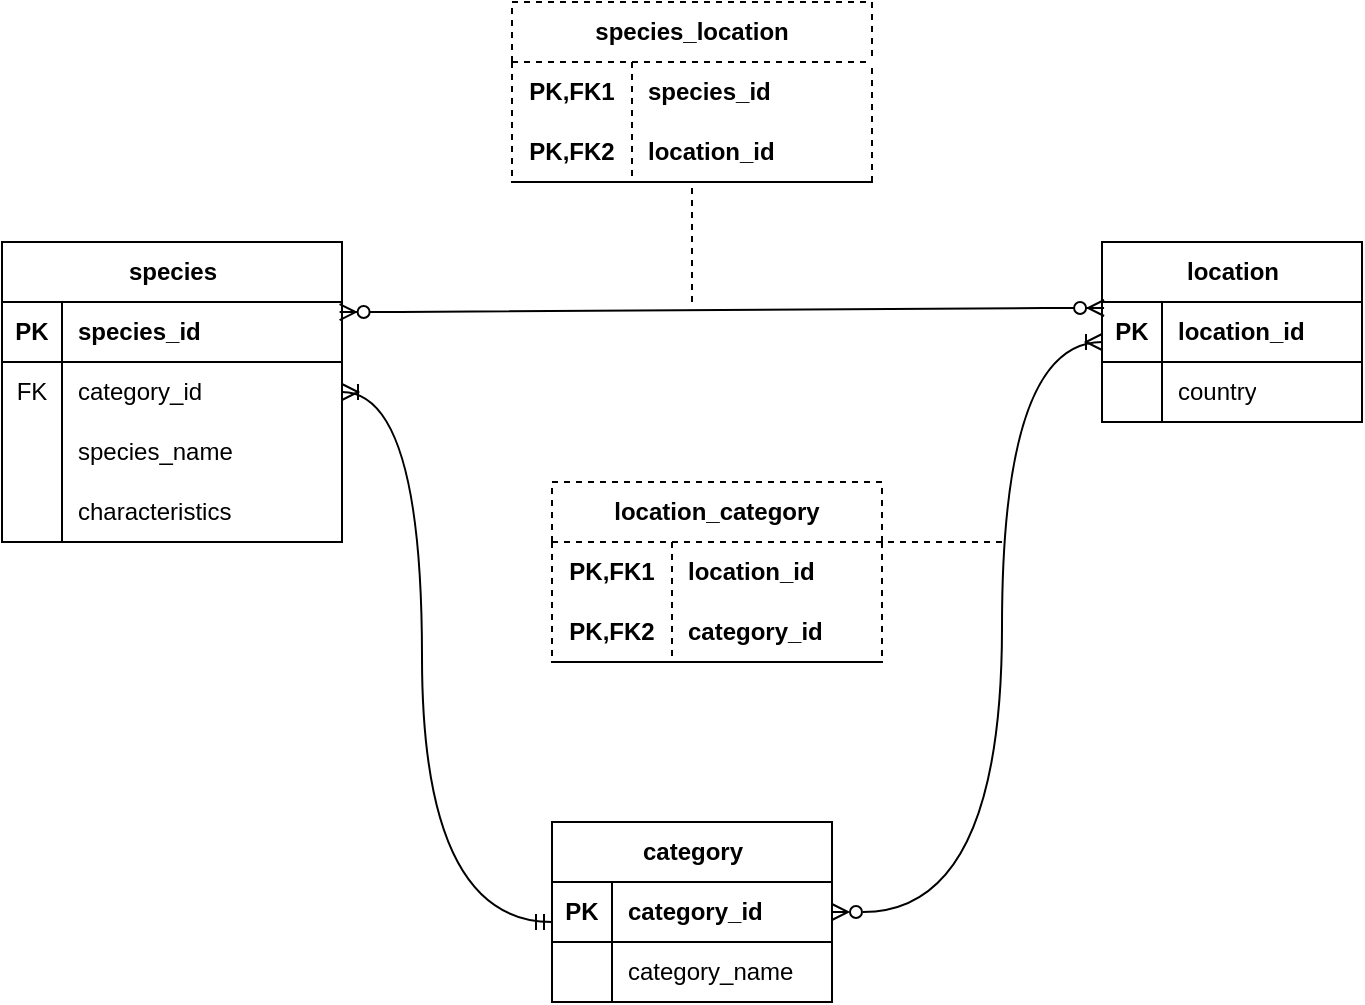 <mxfile version="24.7.17">
  <diagram name="Page-1" id="bdRd1LTllYo9NHRjX9pY">
    <mxGraphModel dx="1118" dy="752" grid="1" gridSize="10" guides="1" tooltips="1" connect="1" arrows="1" fold="1" page="1" pageScale="1" pageWidth="850" pageHeight="1100" math="0" shadow="0">
      <root>
        <mxCell id="0" />
        <mxCell id="1" parent="0" />
        <mxCell id="QIJVgeEGv2yoHdFDQwhU-1" value="species" style="shape=table;startSize=30;container=1;collapsible=1;childLayout=tableLayout;fixedRows=1;rowLines=0;fontStyle=1;align=center;resizeLast=1;html=1;" parent="1" vertex="1">
          <mxGeometry x="80" y="160" width="170" height="150" as="geometry" />
        </mxCell>
        <mxCell id="QIJVgeEGv2yoHdFDQwhU-2" value="" style="shape=tableRow;horizontal=0;startSize=0;swimlaneHead=0;swimlaneBody=0;fillColor=none;collapsible=0;dropTarget=0;points=[[0,0.5],[1,0.5]];portConstraint=eastwest;top=0;left=0;right=0;bottom=1;" parent="QIJVgeEGv2yoHdFDQwhU-1" vertex="1">
          <mxGeometry y="30" width="170" height="30" as="geometry" />
        </mxCell>
        <mxCell id="QIJVgeEGv2yoHdFDQwhU-3" value="PK" style="shape=partialRectangle;connectable=0;fillColor=none;top=0;left=0;bottom=0;right=0;fontStyle=1;overflow=hidden;whiteSpace=wrap;html=1;" parent="QIJVgeEGv2yoHdFDQwhU-2" vertex="1">
          <mxGeometry width="30" height="30" as="geometry">
            <mxRectangle width="30" height="30" as="alternateBounds" />
          </mxGeometry>
        </mxCell>
        <mxCell id="QIJVgeEGv2yoHdFDQwhU-4" value="species_id" style="shape=partialRectangle;connectable=0;fillColor=none;top=0;left=0;bottom=0;right=0;align=left;spacingLeft=6;fontStyle=1;overflow=hidden;whiteSpace=wrap;html=1;" parent="QIJVgeEGv2yoHdFDQwhU-2" vertex="1">
          <mxGeometry x="30" width="140" height="30" as="geometry">
            <mxRectangle width="140" height="30" as="alternateBounds" />
          </mxGeometry>
        </mxCell>
        <mxCell id="QIJVgeEGv2yoHdFDQwhU-5" value="" style="shape=tableRow;horizontal=0;startSize=0;swimlaneHead=0;swimlaneBody=0;fillColor=none;collapsible=0;dropTarget=0;points=[[0,0.5],[1,0.5]];portConstraint=eastwest;top=0;left=0;right=0;bottom=0;" parent="QIJVgeEGv2yoHdFDQwhU-1" vertex="1">
          <mxGeometry y="60" width="170" height="30" as="geometry" />
        </mxCell>
        <mxCell id="QIJVgeEGv2yoHdFDQwhU-6" value="FK" style="shape=partialRectangle;connectable=0;fillColor=none;top=0;left=0;bottom=0;right=0;editable=1;overflow=hidden;whiteSpace=wrap;html=1;" parent="QIJVgeEGv2yoHdFDQwhU-5" vertex="1">
          <mxGeometry width="30" height="30" as="geometry">
            <mxRectangle width="30" height="30" as="alternateBounds" />
          </mxGeometry>
        </mxCell>
        <mxCell id="QIJVgeEGv2yoHdFDQwhU-7" value="category_id" style="shape=partialRectangle;connectable=0;fillColor=none;top=0;left=0;bottom=0;right=0;align=left;spacingLeft=6;overflow=hidden;whiteSpace=wrap;html=1;" parent="QIJVgeEGv2yoHdFDQwhU-5" vertex="1">
          <mxGeometry x="30" width="140" height="30" as="geometry">
            <mxRectangle width="140" height="30" as="alternateBounds" />
          </mxGeometry>
        </mxCell>
        <mxCell id="oo96BiZY9k78NBqTsNU0-15" style="shape=tableRow;horizontal=0;startSize=0;swimlaneHead=0;swimlaneBody=0;fillColor=none;collapsible=0;dropTarget=0;points=[[0,0.5],[1,0.5]];portConstraint=eastwest;top=0;left=0;right=0;bottom=0;" parent="QIJVgeEGv2yoHdFDQwhU-1" vertex="1">
          <mxGeometry y="90" width="170" height="30" as="geometry" />
        </mxCell>
        <mxCell id="oo96BiZY9k78NBqTsNU0-16" style="shape=partialRectangle;connectable=0;fillColor=none;top=0;left=0;bottom=0;right=0;editable=1;overflow=hidden;whiteSpace=wrap;html=1;" parent="oo96BiZY9k78NBqTsNU0-15" vertex="1">
          <mxGeometry width="30" height="30" as="geometry">
            <mxRectangle width="30" height="30" as="alternateBounds" />
          </mxGeometry>
        </mxCell>
        <mxCell id="oo96BiZY9k78NBqTsNU0-17" value="species_name" style="shape=partialRectangle;connectable=0;fillColor=none;top=0;left=0;bottom=0;right=0;align=left;spacingLeft=6;overflow=hidden;whiteSpace=wrap;html=1;" parent="oo96BiZY9k78NBqTsNU0-15" vertex="1">
          <mxGeometry x="30" width="140" height="30" as="geometry">
            <mxRectangle width="140" height="30" as="alternateBounds" />
          </mxGeometry>
        </mxCell>
        <mxCell id="QIJVgeEGv2yoHdFDQwhU-11" value="" style="shape=tableRow;horizontal=0;startSize=0;swimlaneHead=0;swimlaneBody=0;fillColor=none;collapsible=0;dropTarget=0;points=[[0,0.5],[1,0.5]];portConstraint=eastwest;top=0;left=0;right=0;bottom=0;" parent="QIJVgeEGv2yoHdFDQwhU-1" vertex="1">
          <mxGeometry y="120" width="170" height="30" as="geometry" />
        </mxCell>
        <mxCell id="QIJVgeEGv2yoHdFDQwhU-12" value="" style="shape=partialRectangle;connectable=0;fillColor=none;top=0;left=0;bottom=0;right=0;editable=1;overflow=hidden;whiteSpace=wrap;html=1;" parent="QIJVgeEGv2yoHdFDQwhU-11" vertex="1">
          <mxGeometry width="30" height="30" as="geometry">
            <mxRectangle width="30" height="30" as="alternateBounds" />
          </mxGeometry>
        </mxCell>
        <mxCell id="QIJVgeEGv2yoHdFDQwhU-13" value="characteristics" style="shape=partialRectangle;connectable=0;fillColor=none;top=0;left=0;bottom=0;right=0;align=left;spacingLeft=6;overflow=hidden;whiteSpace=wrap;html=1;" parent="QIJVgeEGv2yoHdFDQwhU-11" vertex="1">
          <mxGeometry x="30" width="140" height="30" as="geometry">
            <mxRectangle width="140" height="30" as="alternateBounds" />
          </mxGeometry>
        </mxCell>
        <mxCell id="QIJVgeEGv2yoHdFDQwhU-14" value="location" style="shape=table;startSize=30;container=1;collapsible=1;childLayout=tableLayout;fixedRows=1;rowLines=0;fontStyle=1;align=center;resizeLast=1;html=1;" parent="1" vertex="1">
          <mxGeometry x="630" y="160" width="130" height="90" as="geometry" />
        </mxCell>
        <mxCell id="QIJVgeEGv2yoHdFDQwhU-15" value="" style="shape=tableRow;horizontal=0;startSize=0;swimlaneHead=0;swimlaneBody=0;fillColor=none;collapsible=0;dropTarget=0;points=[[0,0.5],[1,0.5]];portConstraint=eastwest;top=0;left=0;right=0;bottom=1;" parent="QIJVgeEGv2yoHdFDQwhU-14" vertex="1">
          <mxGeometry y="30" width="130" height="30" as="geometry" />
        </mxCell>
        <mxCell id="QIJVgeEGv2yoHdFDQwhU-16" value="PK" style="shape=partialRectangle;connectable=0;fillColor=none;top=0;left=0;bottom=0;right=0;fontStyle=1;overflow=hidden;whiteSpace=wrap;html=1;" parent="QIJVgeEGv2yoHdFDQwhU-15" vertex="1">
          <mxGeometry width="30" height="30" as="geometry">
            <mxRectangle width="30" height="30" as="alternateBounds" />
          </mxGeometry>
        </mxCell>
        <mxCell id="QIJVgeEGv2yoHdFDQwhU-17" value="location_id" style="shape=partialRectangle;connectable=0;fillColor=none;top=0;left=0;bottom=0;right=0;align=left;spacingLeft=6;fontStyle=1;overflow=hidden;whiteSpace=wrap;html=1;" parent="QIJVgeEGv2yoHdFDQwhU-15" vertex="1">
          <mxGeometry x="30" width="100" height="30" as="geometry">
            <mxRectangle width="100" height="30" as="alternateBounds" />
          </mxGeometry>
        </mxCell>
        <mxCell id="QIJVgeEGv2yoHdFDQwhU-18" value="" style="shape=tableRow;horizontal=0;startSize=0;swimlaneHead=0;swimlaneBody=0;fillColor=none;collapsible=0;dropTarget=0;points=[[0,0.5],[1,0.5]];portConstraint=eastwest;top=0;left=0;right=0;bottom=0;" parent="QIJVgeEGv2yoHdFDQwhU-14" vertex="1">
          <mxGeometry y="60" width="130" height="30" as="geometry" />
        </mxCell>
        <mxCell id="QIJVgeEGv2yoHdFDQwhU-19" value="" style="shape=partialRectangle;connectable=0;fillColor=none;top=0;left=0;bottom=0;right=0;editable=1;overflow=hidden;whiteSpace=wrap;html=1;" parent="QIJVgeEGv2yoHdFDQwhU-18" vertex="1">
          <mxGeometry width="30" height="30" as="geometry">
            <mxRectangle width="30" height="30" as="alternateBounds" />
          </mxGeometry>
        </mxCell>
        <mxCell id="QIJVgeEGv2yoHdFDQwhU-20" value="country" style="shape=partialRectangle;connectable=0;fillColor=none;top=0;left=0;bottom=0;right=0;align=left;spacingLeft=6;overflow=hidden;whiteSpace=wrap;html=1;" parent="QIJVgeEGv2yoHdFDQwhU-18" vertex="1">
          <mxGeometry x="30" width="100" height="30" as="geometry">
            <mxRectangle width="100" height="30" as="alternateBounds" />
          </mxGeometry>
        </mxCell>
        <mxCell id="QIJVgeEGv2yoHdFDQwhU-27" value="category" style="shape=table;startSize=30;container=1;collapsible=1;childLayout=tableLayout;fixedRows=1;rowLines=0;fontStyle=1;align=center;resizeLast=1;html=1;" parent="1" vertex="1">
          <mxGeometry x="355" y="450" width="140" height="90" as="geometry" />
        </mxCell>
        <mxCell id="QIJVgeEGv2yoHdFDQwhU-28" value="" style="shape=tableRow;horizontal=0;startSize=0;swimlaneHead=0;swimlaneBody=0;fillColor=none;collapsible=0;dropTarget=0;points=[[0,0.5],[1,0.5]];portConstraint=eastwest;top=0;left=0;right=0;bottom=1;" parent="QIJVgeEGv2yoHdFDQwhU-27" vertex="1">
          <mxGeometry y="30" width="140" height="30" as="geometry" />
        </mxCell>
        <mxCell id="QIJVgeEGv2yoHdFDQwhU-29" value="PK" style="shape=partialRectangle;connectable=0;fillColor=none;top=0;left=0;bottom=0;right=0;fontStyle=1;overflow=hidden;whiteSpace=wrap;html=1;" parent="QIJVgeEGv2yoHdFDQwhU-28" vertex="1">
          <mxGeometry width="30" height="30" as="geometry">
            <mxRectangle width="30" height="30" as="alternateBounds" />
          </mxGeometry>
        </mxCell>
        <mxCell id="QIJVgeEGv2yoHdFDQwhU-30" value="category_id" style="shape=partialRectangle;connectable=0;fillColor=none;top=0;left=0;bottom=0;right=0;align=left;spacingLeft=6;fontStyle=1;overflow=hidden;whiteSpace=wrap;html=1;" parent="QIJVgeEGv2yoHdFDQwhU-28" vertex="1">
          <mxGeometry x="30" width="110" height="30" as="geometry">
            <mxRectangle width="110" height="30" as="alternateBounds" />
          </mxGeometry>
        </mxCell>
        <mxCell id="QIJVgeEGv2yoHdFDQwhU-34" value="" style="shape=tableRow;horizontal=0;startSize=0;swimlaneHead=0;swimlaneBody=0;fillColor=none;collapsible=0;dropTarget=0;points=[[0,0.5],[1,0.5]];portConstraint=eastwest;top=0;left=0;right=0;bottom=0;" parent="QIJVgeEGv2yoHdFDQwhU-27" vertex="1">
          <mxGeometry y="60" width="140" height="30" as="geometry" />
        </mxCell>
        <mxCell id="QIJVgeEGv2yoHdFDQwhU-35" value="" style="shape=partialRectangle;connectable=0;fillColor=none;top=0;left=0;bottom=0;right=0;editable=1;overflow=hidden;whiteSpace=wrap;html=1;" parent="QIJVgeEGv2yoHdFDQwhU-34" vertex="1">
          <mxGeometry width="30" height="30" as="geometry">
            <mxRectangle width="30" height="30" as="alternateBounds" />
          </mxGeometry>
        </mxCell>
        <mxCell id="QIJVgeEGv2yoHdFDQwhU-36" value="category_name" style="shape=partialRectangle;connectable=0;fillColor=none;top=0;left=0;bottom=0;right=0;align=left;spacingLeft=6;overflow=hidden;whiteSpace=wrap;html=1;" parent="QIJVgeEGv2yoHdFDQwhU-34" vertex="1">
          <mxGeometry x="30" width="110" height="30" as="geometry">
            <mxRectangle width="110" height="30" as="alternateBounds" />
          </mxGeometry>
        </mxCell>
        <mxCell id="QIJVgeEGv2yoHdFDQwhU-40" value="location_category" style="shape=table;startSize=30;container=1;collapsible=1;childLayout=tableLayout;fixedRows=1;rowLines=0;fontStyle=1;align=center;resizeLast=1;html=1;whiteSpace=wrap;dashed=1;" parent="1" vertex="1">
          <mxGeometry x="355" y="280" width="165" height="90" as="geometry" />
        </mxCell>
        <mxCell id="QIJVgeEGv2yoHdFDQwhU-41" value="" style="shape=tableRow;horizontal=0;startSize=0;swimlaneHead=0;swimlaneBody=0;fillColor=none;collapsible=0;dropTarget=0;points=[[0,0.5],[1,0.5]];portConstraint=eastwest;top=0;left=0;right=0;bottom=0;html=1;" parent="QIJVgeEGv2yoHdFDQwhU-40" vertex="1">
          <mxGeometry y="30" width="165" height="30" as="geometry" />
        </mxCell>
        <mxCell id="QIJVgeEGv2yoHdFDQwhU-42" value="PK,FK1" style="shape=partialRectangle;connectable=0;fillColor=none;top=0;left=0;bottom=0;right=0;fontStyle=1;overflow=hidden;html=1;whiteSpace=wrap;" parent="QIJVgeEGv2yoHdFDQwhU-41" vertex="1">
          <mxGeometry width="60" height="30" as="geometry">
            <mxRectangle width="60" height="30" as="alternateBounds" />
          </mxGeometry>
        </mxCell>
        <mxCell id="QIJVgeEGv2yoHdFDQwhU-43" value="location_id" style="shape=partialRectangle;connectable=0;fillColor=none;top=0;left=0;bottom=0;right=0;align=left;spacingLeft=6;fontStyle=1;overflow=hidden;html=1;whiteSpace=wrap;" parent="QIJVgeEGv2yoHdFDQwhU-41" vertex="1">
          <mxGeometry x="60" width="105" height="30" as="geometry">
            <mxRectangle width="105" height="30" as="alternateBounds" />
          </mxGeometry>
        </mxCell>
        <mxCell id="QIJVgeEGv2yoHdFDQwhU-44" value="" style="shape=tableRow;horizontal=0;startSize=0;swimlaneHead=0;swimlaneBody=0;fillColor=none;collapsible=0;dropTarget=0;points=[[0,0.5],[1,0.5]];portConstraint=eastwest;top=0;left=0;right=0;bottom=1;html=1;" parent="QIJVgeEGv2yoHdFDQwhU-40" vertex="1">
          <mxGeometry y="60" width="165" height="30" as="geometry" />
        </mxCell>
        <mxCell id="QIJVgeEGv2yoHdFDQwhU-45" value="PK,FK2" style="shape=partialRectangle;connectable=0;fillColor=none;top=0;left=0;bottom=0;right=0;fontStyle=1;overflow=hidden;html=1;whiteSpace=wrap;" parent="QIJVgeEGv2yoHdFDQwhU-44" vertex="1">
          <mxGeometry width="60" height="30" as="geometry">
            <mxRectangle width="60" height="30" as="alternateBounds" />
          </mxGeometry>
        </mxCell>
        <mxCell id="QIJVgeEGv2yoHdFDQwhU-46" value="category_id" style="shape=partialRectangle;connectable=0;fillColor=none;top=0;left=0;bottom=0;right=0;align=left;spacingLeft=6;fontStyle=1;overflow=hidden;html=1;whiteSpace=wrap;" parent="QIJVgeEGv2yoHdFDQwhU-44" vertex="1">
          <mxGeometry x="60" width="105" height="30" as="geometry">
            <mxRectangle width="105" height="30" as="alternateBounds" />
          </mxGeometry>
        </mxCell>
        <mxCell id="QIJVgeEGv2yoHdFDQwhU-53" value="" style="edgeStyle=orthogonalEdgeStyle;fontSize=12;html=1;endArrow=ERoneToMany;startArrow=ERmandOne;rounded=0;entryX=1;entryY=0.5;entryDx=0;entryDy=0;curved=1;exitX=0;exitY=0.5;exitDx=0;exitDy=0;" parent="1" target="QIJVgeEGv2yoHdFDQwhU-5" edge="1">
          <mxGeometry width="100" height="100" relative="1" as="geometry">
            <mxPoint x="355" y="500" as="sourcePoint" />
            <mxPoint x="140" y="210" as="targetPoint" />
            <Array as="points">
              <mxPoint x="290" y="500" />
              <mxPoint x="290" y="235" />
            </Array>
          </mxGeometry>
        </mxCell>
        <mxCell id="QIJVgeEGv2yoHdFDQwhU-54" value="" style="edgeStyle=orthogonalEdgeStyle;fontSize=12;html=1;endArrow=ERoneToMany;startArrow=ERzeroToMany;rounded=0;curved=1;startFill=0;endFill=0;" parent="1" edge="1">
          <mxGeometry width="100" height="100" relative="1" as="geometry">
            <mxPoint x="495" y="495" as="sourcePoint" />
            <mxPoint x="630" y="210" as="targetPoint" />
            <Array as="points">
              <mxPoint x="580" y="495" />
              <mxPoint x="580" y="210" />
              <mxPoint x="630" y="210" />
            </Array>
          </mxGeometry>
        </mxCell>
        <mxCell id="oo96BiZY9k78NBqTsNU0-7" value="" style="endArrow=none;dashed=1;html=1;rounded=0;" parent="1" edge="1">
          <mxGeometry width="50" height="50" relative="1" as="geometry">
            <mxPoint x="505" y="310" as="sourcePoint" />
            <mxPoint x="580" y="310" as="targetPoint" />
          </mxGeometry>
        </mxCell>
        <mxCell id="oo96BiZY9k78NBqTsNU0-11" value="" style="edgeStyle=entityRelationEdgeStyle;fontSize=12;html=1;endArrow=ERzeroToMany;endFill=1;startArrow=ERzeroToMany;rounded=0;entryX=0.008;entryY=0.1;entryDx=0;entryDy=0;entryPerimeter=0;exitX=0.993;exitY=0.167;exitDx=0;exitDy=0;exitPerimeter=0;" parent="1" source="QIJVgeEGv2yoHdFDQwhU-2" target="QIJVgeEGv2yoHdFDQwhU-15" edge="1">
          <mxGeometry width="100" height="100" relative="1" as="geometry">
            <mxPoint x="375" y="230" as="sourcePoint" />
            <mxPoint x="475" y="130" as="targetPoint" />
          </mxGeometry>
        </mxCell>
        <mxCell id="qRMZcoi06IRo3M-55ofD-14" value="species_location" style="shape=table;startSize=30;container=1;collapsible=1;childLayout=tableLayout;fixedRows=1;rowLines=0;fontStyle=1;align=center;resizeLast=1;html=1;whiteSpace=wrap;dashed=1;" parent="1" vertex="1">
          <mxGeometry x="335" y="40" width="180" height="90" as="geometry" />
        </mxCell>
        <mxCell id="qRMZcoi06IRo3M-55ofD-15" value="" style="shape=tableRow;horizontal=0;startSize=0;swimlaneHead=0;swimlaneBody=0;fillColor=none;collapsible=0;dropTarget=0;points=[[0,0.5],[1,0.5]];portConstraint=eastwest;top=0;left=0;right=0;bottom=0;html=1;" parent="qRMZcoi06IRo3M-55ofD-14" vertex="1">
          <mxGeometry y="30" width="180" height="30" as="geometry" />
        </mxCell>
        <mxCell id="qRMZcoi06IRo3M-55ofD-16" value="PK,FK1" style="shape=partialRectangle;connectable=0;fillColor=none;top=0;left=0;bottom=0;right=0;fontStyle=1;overflow=hidden;html=1;whiteSpace=wrap;" parent="qRMZcoi06IRo3M-55ofD-15" vertex="1">
          <mxGeometry width="60" height="30" as="geometry">
            <mxRectangle width="60" height="30" as="alternateBounds" />
          </mxGeometry>
        </mxCell>
        <mxCell id="qRMZcoi06IRo3M-55ofD-17" value="species_id" style="shape=partialRectangle;connectable=0;fillColor=none;top=0;left=0;bottom=0;right=0;align=left;spacingLeft=6;fontStyle=1;overflow=hidden;html=1;whiteSpace=wrap;" parent="qRMZcoi06IRo3M-55ofD-15" vertex="1">
          <mxGeometry x="60" width="120" height="30" as="geometry">
            <mxRectangle width="120" height="30" as="alternateBounds" />
          </mxGeometry>
        </mxCell>
        <mxCell id="qRMZcoi06IRo3M-55ofD-18" value="" style="shape=tableRow;horizontal=0;startSize=0;swimlaneHead=0;swimlaneBody=0;fillColor=none;collapsible=0;dropTarget=0;points=[[0,0.5],[1,0.5]];portConstraint=eastwest;top=0;left=0;right=0;bottom=1;html=1;" parent="qRMZcoi06IRo3M-55ofD-14" vertex="1">
          <mxGeometry y="60" width="180" height="30" as="geometry" />
        </mxCell>
        <mxCell id="qRMZcoi06IRo3M-55ofD-19" value="PK,FK2" style="shape=partialRectangle;connectable=0;fillColor=none;top=0;left=0;bottom=0;right=0;fontStyle=1;overflow=hidden;html=1;whiteSpace=wrap;" parent="qRMZcoi06IRo3M-55ofD-18" vertex="1">
          <mxGeometry width="60" height="30" as="geometry">
            <mxRectangle width="60" height="30" as="alternateBounds" />
          </mxGeometry>
        </mxCell>
        <mxCell id="qRMZcoi06IRo3M-55ofD-20" value="location_id" style="shape=partialRectangle;connectable=0;fillColor=none;top=0;left=0;bottom=0;right=0;align=left;spacingLeft=6;fontStyle=1;overflow=hidden;html=1;whiteSpace=wrap;" parent="qRMZcoi06IRo3M-55ofD-18" vertex="1">
          <mxGeometry x="60" width="120" height="30" as="geometry">
            <mxRectangle width="120" height="30" as="alternateBounds" />
          </mxGeometry>
        </mxCell>
        <mxCell id="qRMZcoi06IRo3M-55ofD-27" value="" style="endArrow=none;dashed=1;html=1;rounded=0;" parent="1" edge="1">
          <mxGeometry width="50" height="50" relative="1" as="geometry">
            <mxPoint x="425" y="190" as="sourcePoint" />
            <mxPoint x="425" y="130" as="targetPoint" />
          </mxGeometry>
        </mxCell>
      </root>
    </mxGraphModel>
  </diagram>
</mxfile>
